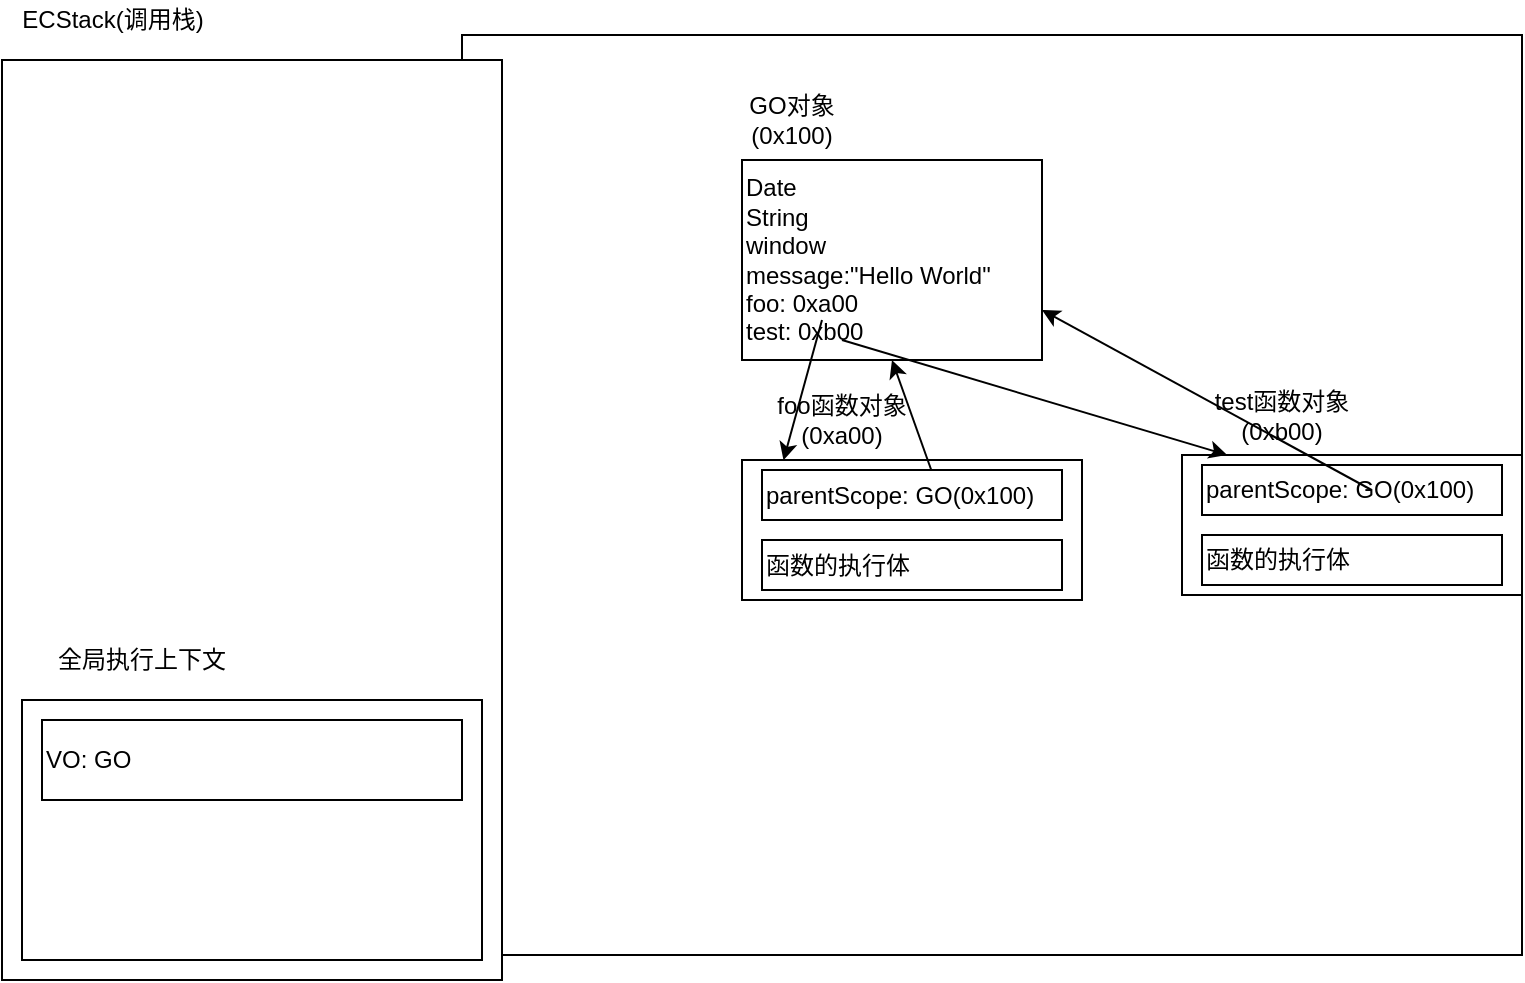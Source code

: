 <mxfile>
    <diagram id="St3KooMB8bdpVELIS1Yk" name="Page-1">
        <mxGraphModel dx="992" dy="597" grid="1" gridSize="10" guides="1" tooltips="1" connect="1" arrows="1" fold="1" page="1" pageScale="1" pageWidth="1654" pageHeight="2336" math="0" shadow="0">
            <root>
                <mxCell id="0"/>
                <mxCell id="1" parent="0"/>
                <mxCell id="2" value="" style="rounded=0;whiteSpace=wrap;html=1;" parent="1" vertex="1">
                    <mxGeometry x="410" y="97.5" width="530" height="460" as="geometry"/>
                </mxCell>
                <mxCell id="3" value="Date&lt;br&gt;String&lt;br&gt;window&lt;br&gt;message:&quot;Hello World&quot;&lt;br&gt;foo:&amp;nbsp;&lt;span style=&quot;text-align: center&quot;&gt;0xa00&lt;br&gt;test: 0xb00&lt;br&gt;&lt;/span&gt;" style="rounded=0;whiteSpace=wrap;html=1;align=left;" parent="1" vertex="1">
                    <mxGeometry x="550" y="160" width="150" height="100" as="geometry"/>
                </mxCell>
                <mxCell id="4" value="GO对象(0x100)" style="text;html=1;strokeColor=none;fillColor=none;align=center;verticalAlign=middle;whiteSpace=wrap;rounded=0;" parent="1" vertex="1">
                    <mxGeometry x="550" y="130" width="50" height="20" as="geometry"/>
                </mxCell>
                <mxCell id="5" value="" style="rounded=0;whiteSpace=wrap;html=1;align=left;" parent="1" vertex="1">
                    <mxGeometry x="180" y="110" width="250" height="460" as="geometry"/>
                </mxCell>
                <mxCell id="6" value="ECStack(调用栈)" style="text;html=1;align=center;verticalAlign=middle;resizable=0;points=[];autosize=1;strokeColor=none;" parent="1" vertex="1">
                    <mxGeometry x="180" y="80" width="110" height="20" as="geometry"/>
                </mxCell>
                <mxCell id="7" value="" style="rounded=0;whiteSpace=wrap;html=1;align=left;" parent="1" vertex="1">
                    <mxGeometry x="190" y="430" width="230" height="130" as="geometry"/>
                </mxCell>
                <mxCell id="8" value="全局执行上下文" style="text;html=1;strokeColor=none;fillColor=none;align=center;verticalAlign=middle;whiteSpace=wrap;rounded=0;" parent="1" vertex="1">
                    <mxGeometry x="200" y="400" width="100" height="20" as="geometry"/>
                </mxCell>
                <mxCell id="9" value="VO: GO" style="rounded=0;whiteSpace=wrap;html=1;align=left;" parent="1" vertex="1">
                    <mxGeometry x="200" y="440" width="210" height="40" as="geometry"/>
                </mxCell>
                <mxCell id="10" value="" style="rounded=0;whiteSpace=wrap;html=1;align=left;" parent="1" vertex="1">
                    <mxGeometry x="550" y="310" width="170" height="70" as="geometry"/>
                </mxCell>
                <mxCell id="11" value="foo函数对象(0xa00)" style="text;html=1;strokeColor=none;fillColor=none;align=center;verticalAlign=middle;whiteSpace=wrap;rounded=0;" parent="1" vertex="1">
                    <mxGeometry x="560" y="280" width="80" height="20" as="geometry"/>
                </mxCell>
                <mxCell id="12" value="parentScope: GO(0x100)" style="rounded=0;whiteSpace=wrap;html=1;align=left;" parent="1" vertex="1">
                    <mxGeometry x="560" y="315" width="150" height="25" as="geometry"/>
                </mxCell>
                <mxCell id="13" value="函数的执行体" style="rounded=0;whiteSpace=wrap;html=1;align=left;" parent="1" vertex="1">
                    <mxGeometry x="560" y="350" width="150" height="25" as="geometry"/>
                </mxCell>
                <mxCell id="14" value="" style="endArrow=classic;html=1;entryX=0.122;entryY=0.002;entryDx=0;entryDy=0;entryPerimeter=0;" parent="1" target="10" edge="1">
                    <mxGeometry width="50" height="50" relative="1" as="geometry">
                        <mxPoint x="590" y="240" as="sourcePoint"/>
                        <mxPoint x="640" y="190" as="targetPoint"/>
                    </mxGeometry>
                </mxCell>
                <mxCell id="15" value="" style="endArrow=classic;html=1;entryX=0.5;entryY=1;entryDx=0;entryDy=0;" parent="1" target="3" edge="1">
                    <mxGeometry width="50" height="50" relative="1" as="geometry">
                        <mxPoint x="644.63" y="315" as="sourcePoint"/>
                        <mxPoint x="625.37" y="385.14" as="targetPoint"/>
                    </mxGeometry>
                </mxCell>
                <mxCell id="16" value="" style="rounded=0;whiteSpace=wrap;html=1;align=left;" parent="1" vertex="1">
                    <mxGeometry x="770" y="307.5" width="170" height="70" as="geometry"/>
                </mxCell>
                <mxCell id="17" value="test函数对象(0xb00)" style="text;html=1;strokeColor=none;fillColor=none;align=center;verticalAlign=middle;whiteSpace=wrap;rounded=0;" parent="1" vertex="1">
                    <mxGeometry x="780" y="277.5" width="80" height="20" as="geometry"/>
                </mxCell>
                <mxCell id="18" value="parentScope: GO(0x100)" style="rounded=0;whiteSpace=wrap;html=1;align=left;" parent="1" vertex="1">
                    <mxGeometry x="780" y="312.5" width="150" height="25" as="geometry"/>
                </mxCell>
                <mxCell id="19" value="函数的执行体" style="rounded=0;whiteSpace=wrap;html=1;align=left;" parent="1" vertex="1">
                    <mxGeometry x="780" y="347.5" width="150" height="25" as="geometry"/>
                </mxCell>
                <mxCell id="20" value="" style="endArrow=classic;html=1;entryX=0.084;entryY=-0.2;entryDx=0;entryDy=0;entryPerimeter=0;" parent="1" target="18" edge="1">
                    <mxGeometry width="50" height="50" relative="1" as="geometry">
                        <mxPoint x="600" y="250" as="sourcePoint"/>
                        <mxPoint x="580.74" y="320.14" as="targetPoint"/>
                    </mxGeometry>
                </mxCell>
                <mxCell id="21" value="" style="endArrow=classic;html=1;entryX=1;entryY=0.75;entryDx=0;entryDy=0;" parent="1" target="3" edge="1">
                    <mxGeometry width="50" height="50" relative="1" as="geometry">
                        <mxPoint x="864.81" y="325" as="sourcePoint"/>
                        <mxPoint x="845.18" y="270" as="targetPoint"/>
                    </mxGeometry>
                </mxCell>
            </root>
        </mxGraphModel>
    </diagram>
</mxfile>